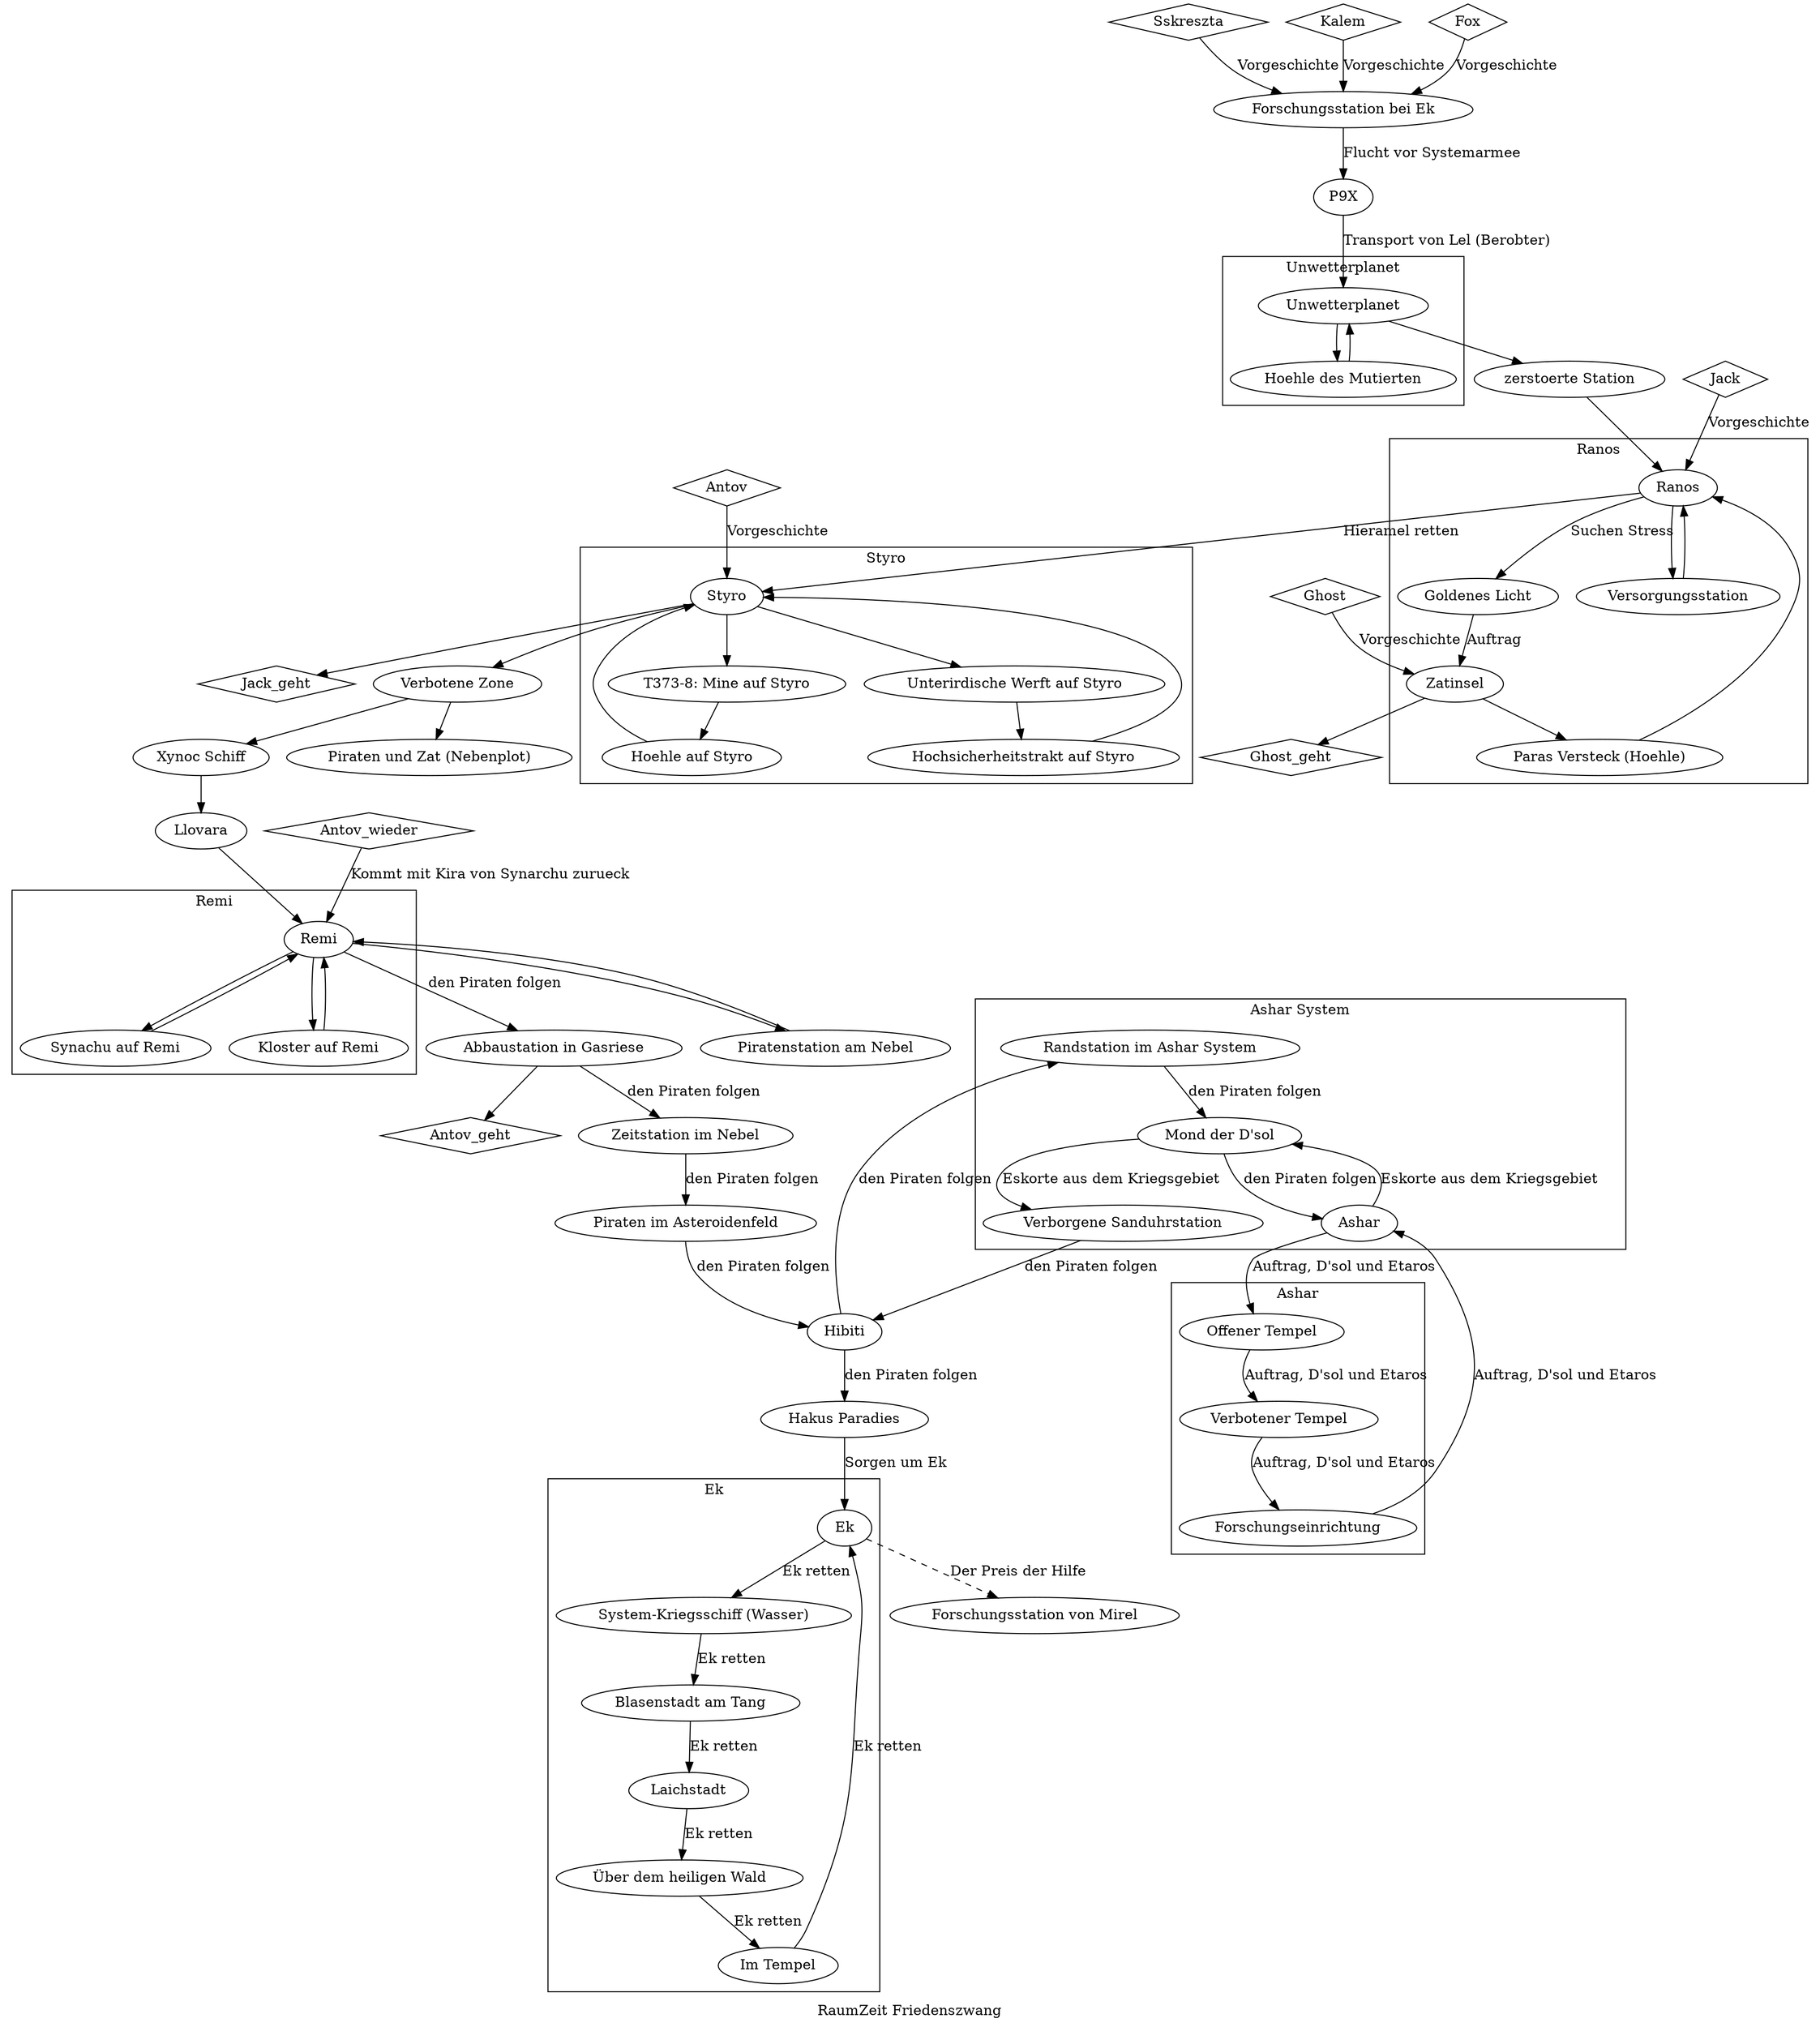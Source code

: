 digraph G {
    name = "RaumZeit Friedenszwang"
    label = "RaumZeit Friedenszwang"
    // Personen
    node [shape="diamond"] Sskreszta; Kalem; Fox; Jack; Jack_geht; Ghost; Ghost_geht; Antov; Antov_geht; Antov_wieder

    node [shape=""]
    // dazugestoßen
    edge [label="Vorgeschichte"]
    Sskreszta -> "Forschungsstation bei Ek"
    Kalem -> "Forschungsstation bei Ek"
    Fox -> "Forschungsstation bei Ek"
    Jack -> Ranos
    Ghost -> Zatinsel
    Antov -> Styro
    edge [label=""]

    // verlassen
    Zatinsel -> Ghost_geht
    Styro -> Jack_geht
    "Abbaustation in Gasriese" -> Antov_geht

    // wiedergekommen
    edge [label="Kommt mit Kira von Synarchu zurueck"]
    Antov_wieder -> Remi

    // Der Weg
    edge [label=""]
    edge [label="Flucht vor Systemarmee"]
    "Forschungsstation bei Ek" -> P9X
    edge [label="Transport von Lel (Berobter)"]
    P9X -> Unwetterplanet
    edge [label=""]
    Unwetterplanet -> "zerstoerte Station" -> Ranos

    edge [label="Hieramel retten"]
    Ranos -> Styro

    edge [label=""]
    Styro -> "Verbotene Zone" -> "Xynoc Schiff" -> Llovara -> Remi -> "Piratenstation am Nebel" -> Remi
    // Piraten und Zat
    "Verbotene Zone" -> "Piraten und Zat (Nebenplot)"

    edge [label="den Piraten folgen"]
    Remi -> "Abbaustation in Gasriese" -> "Zeitstation im Nebel" -> "Piraten im Asteroidenfeld" -> Hibiti
    "Hibiti" -> "Randstation im Ashar System"

    edge [label="den Piraten folgen"]
    "Verborgene Sanduhrstation" -> "Hibiti"
    edge [label="den Piraten folgen"]
    "Hibiti" -> "Hakus Paradies"

    edge [label="Sorgen um Ek"]
    "Hakus Paradies" -> Ek

    // Wie es weitergehen koennte.
    edge [style="dashed"]

    edge [label="Der Preis der Hilfe"]
    Ek -> "Forschungsstation von Mirel"


    // Was an Orten geschah.
    edge [label="" style=""]
    // Beschreibungen

        // Ereignisse auf dem Unwetterplaneten
        subgraph cluster0 {
            name = Unwetterplanet
            label = Unwetterplanet
            Unwetterplanet -> "Hoehle des Mutierten" -> Unwetterplanet
        }

        // Ereignisse in Ranos
        subgraph cluster1 {
            name = Ranos
            label = Ranos
            edge [label="Suchen Stress"]
            Ranos -> "Goldenes Licht"
            edge [label="Auftrag"]
            "Goldenes Licht" -> Zatinsel
            edge [label=""]
            Zatinsel -> "Paras Versteck (Hoehle)" -> Ranos -> Versorgungsstation -> Ranos
        }

        // Ereignisse in Styro
        subgraph cluster2 {
            name = Styro
            label = Styro
            Styro -> "T373-8: Mine auf Styro" ->  "Hoehle auf Styro" -> Styro -> "Unterirdische Werft auf Styro" -> "Hochsicherheitstrakt auf Styro" -> Styro
        }

        // Ereignisse auf Remi
        subgraph cluster3 {
            name = Remi
            label = Remi
            Remi -> "Synachu auf Remi" -> Remi -> "Kloster auf Remi" -> Remi
        }

        // Ereignisse bei Ashar
        subgraph cluster4 {
            name = "Ashar System"
            label = "Ashar System"
            edge [label="den Piraten folgen"]
            "Randstation im Ashar System" -> "Mond der D'sol" -> "Ashar"
            edge [label="Eskorte aus dem Kriegsgebiet"]
            Ashar -> "Mond der D'sol" -> "Verborgene Sanduhrstation"
        }

        // Ereignisse auf Ashar
        subgraph cluster5 {
            name = "Ashar"
            label = "Ashar"
            edge [label="Auftrag, D'sol und Etaros"]
            Ashar -> "Offener Tempel" -> "Verbotener Tempel" -> Forschungseinrichtung -> Ashar
        }

        // Ereignisse auf Ek
        subgraph cluster6 {
            name = "Ek"
            label = "Ek"
            edge [label="Ek retten"]
            Ek -> "System-Kriegsschiff (Wasser)" -> "Blasenstadt am Tang" -> "Laichstadt" -> "Über dem heiligen Wald" -> "Im Tempel" -> Ek
        }
}
